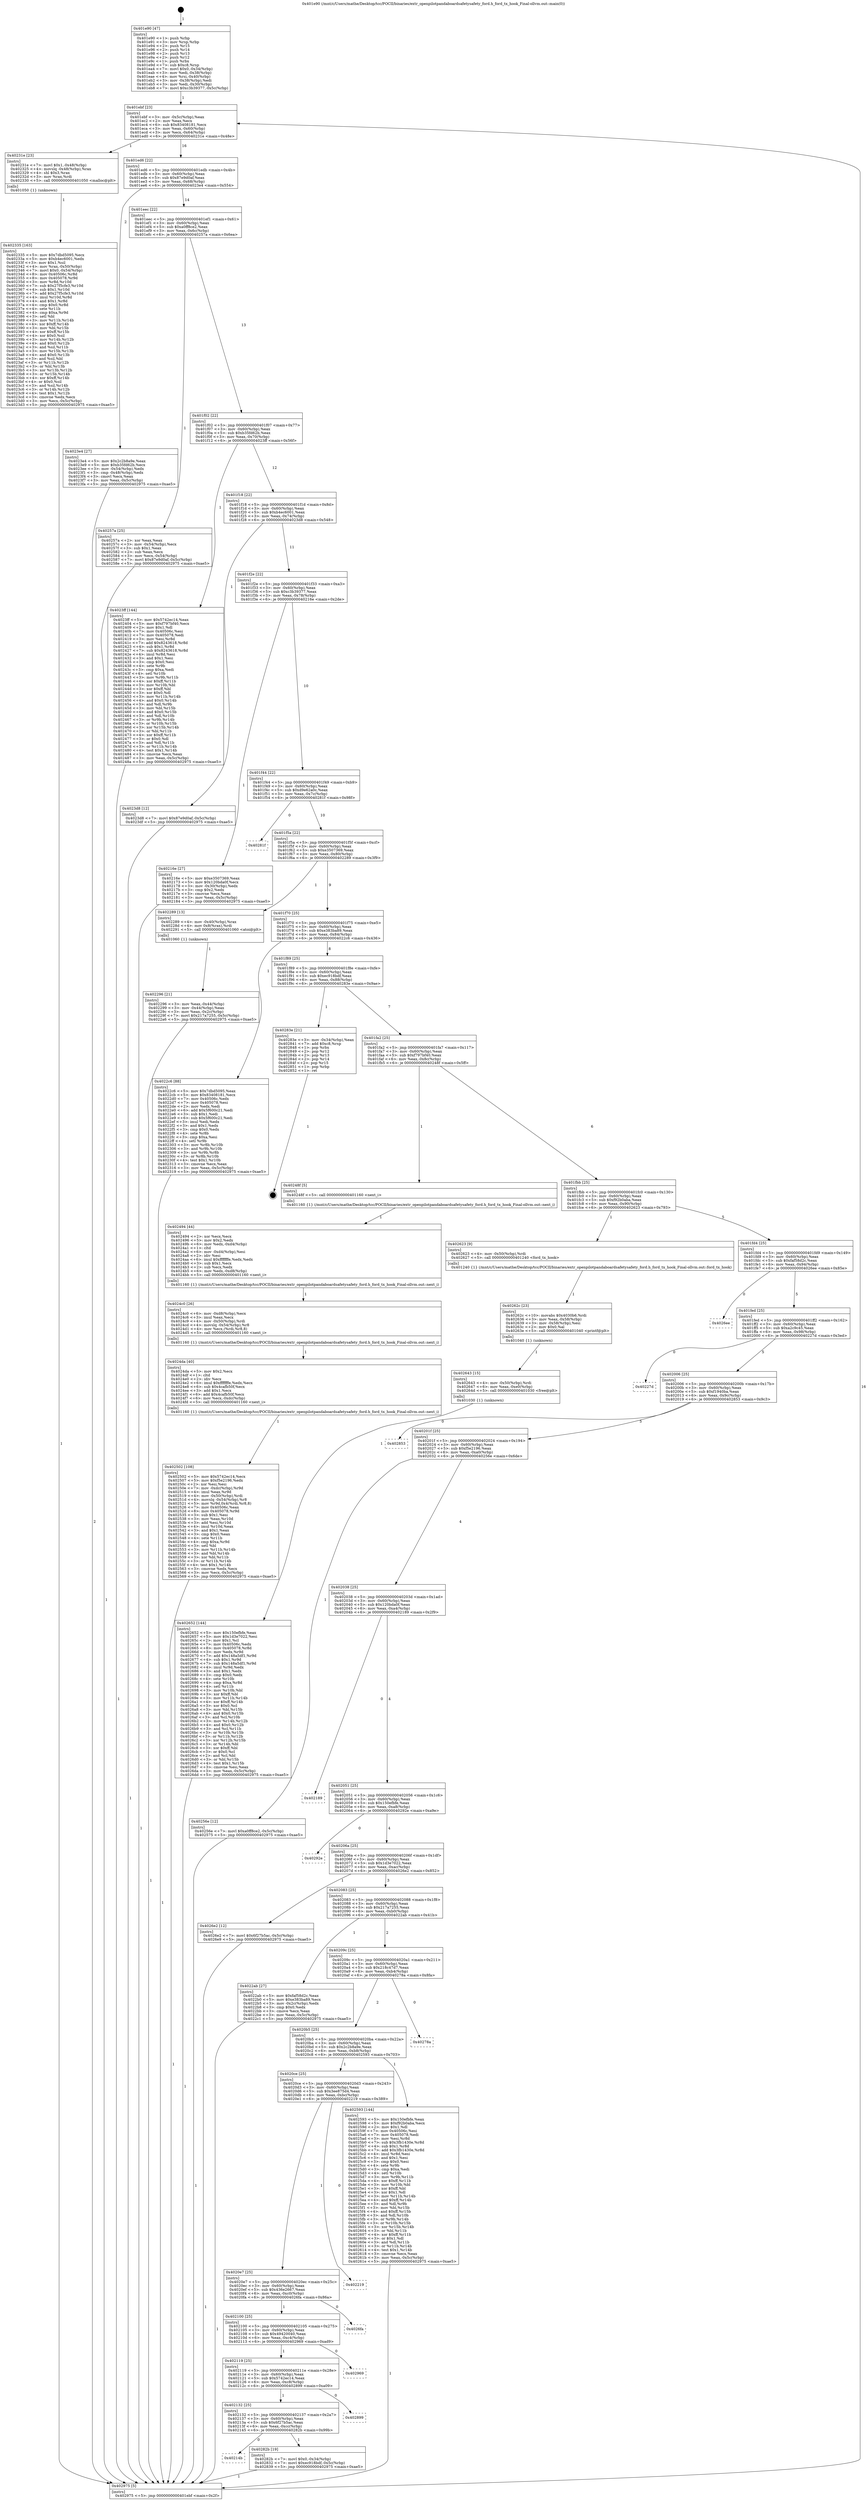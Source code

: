 digraph "0x401e90" {
  label = "0x401e90 (/mnt/c/Users/mathe/Desktop/tcc/POCII/binaries/extr_openpilotpandaboardsafetysafety_ford.h_ford_tx_hook_Final-ollvm.out::main(0))"
  labelloc = "t"
  node[shape=record]

  Entry [label="",width=0.3,height=0.3,shape=circle,fillcolor=black,style=filled]
  "0x401ebf" [label="{
     0x401ebf [23]\l
     | [instrs]\l
     &nbsp;&nbsp;0x401ebf \<+3\>: mov -0x5c(%rbp),%eax\l
     &nbsp;&nbsp;0x401ec2 \<+2\>: mov %eax,%ecx\l
     &nbsp;&nbsp;0x401ec4 \<+6\>: sub $0x83408181,%ecx\l
     &nbsp;&nbsp;0x401eca \<+3\>: mov %eax,-0x60(%rbp)\l
     &nbsp;&nbsp;0x401ecd \<+3\>: mov %ecx,-0x64(%rbp)\l
     &nbsp;&nbsp;0x401ed0 \<+6\>: je 000000000040231e \<main+0x48e\>\l
  }"]
  "0x40231e" [label="{
     0x40231e [23]\l
     | [instrs]\l
     &nbsp;&nbsp;0x40231e \<+7\>: movl $0x1,-0x48(%rbp)\l
     &nbsp;&nbsp;0x402325 \<+4\>: movslq -0x48(%rbp),%rax\l
     &nbsp;&nbsp;0x402329 \<+4\>: shl $0x3,%rax\l
     &nbsp;&nbsp;0x40232d \<+3\>: mov %rax,%rdi\l
     &nbsp;&nbsp;0x402330 \<+5\>: call 0000000000401050 \<malloc@plt\>\l
     | [calls]\l
     &nbsp;&nbsp;0x401050 \{1\} (unknown)\l
  }"]
  "0x401ed6" [label="{
     0x401ed6 [22]\l
     | [instrs]\l
     &nbsp;&nbsp;0x401ed6 \<+5\>: jmp 0000000000401edb \<main+0x4b\>\l
     &nbsp;&nbsp;0x401edb \<+3\>: mov -0x60(%rbp),%eax\l
     &nbsp;&nbsp;0x401ede \<+5\>: sub $0x87e9d0af,%eax\l
     &nbsp;&nbsp;0x401ee3 \<+3\>: mov %eax,-0x68(%rbp)\l
     &nbsp;&nbsp;0x401ee6 \<+6\>: je 00000000004023e4 \<main+0x554\>\l
  }"]
  Exit [label="",width=0.3,height=0.3,shape=circle,fillcolor=black,style=filled,peripheries=2]
  "0x4023e4" [label="{
     0x4023e4 [27]\l
     | [instrs]\l
     &nbsp;&nbsp;0x4023e4 \<+5\>: mov $0x2c2b8a9e,%eax\l
     &nbsp;&nbsp;0x4023e9 \<+5\>: mov $0xb35fd62b,%ecx\l
     &nbsp;&nbsp;0x4023ee \<+3\>: mov -0x54(%rbp),%edx\l
     &nbsp;&nbsp;0x4023f1 \<+3\>: cmp -0x48(%rbp),%edx\l
     &nbsp;&nbsp;0x4023f4 \<+3\>: cmovl %ecx,%eax\l
     &nbsp;&nbsp;0x4023f7 \<+3\>: mov %eax,-0x5c(%rbp)\l
     &nbsp;&nbsp;0x4023fa \<+5\>: jmp 0000000000402975 \<main+0xae5\>\l
  }"]
  "0x401eec" [label="{
     0x401eec [22]\l
     | [instrs]\l
     &nbsp;&nbsp;0x401eec \<+5\>: jmp 0000000000401ef1 \<main+0x61\>\l
     &nbsp;&nbsp;0x401ef1 \<+3\>: mov -0x60(%rbp),%eax\l
     &nbsp;&nbsp;0x401ef4 \<+5\>: sub $0xa0ff8ce2,%eax\l
     &nbsp;&nbsp;0x401ef9 \<+3\>: mov %eax,-0x6c(%rbp)\l
     &nbsp;&nbsp;0x401efc \<+6\>: je 000000000040257a \<main+0x6ea\>\l
  }"]
  "0x40214b" [label="{
     0x40214b\l
  }", style=dashed]
  "0x40257a" [label="{
     0x40257a [25]\l
     | [instrs]\l
     &nbsp;&nbsp;0x40257a \<+2\>: xor %eax,%eax\l
     &nbsp;&nbsp;0x40257c \<+3\>: mov -0x54(%rbp),%ecx\l
     &nbsp;&nbsp;0x40257f \<+3\>: sub $0x1,%eax\l
     &nbsp;&nbsp;0x402582 \<+2\>: sub %eax,%ecx\l
     &nbsp;&nbsp;0x402584 \<+3\>: mov %ecx,-0x54(%rbp)\l
     &nbsp;&nbsp;0x402587 \<+7\>: movl $0x87e9d0af,-0x5c(%rbp)\l
     &nbsp;&nbsp;0x40258e \<+5\>: jmp 0000000000402975 \<main+0xae5\>\l
  }"]
  "0x401f02" [label="{
     0x401f02 [22]\l
     | [instrs]\l
     &nbsp;&nbsp;0x401f02 \<+5\>: jmp 0000000000401f07 \<main+0x77\>\l
     &nbsp;&nbsp;0x401f07 \<+3\>: mov -0x60(%rbp),%eax\l
     &nbsp;&nbsp;0x401f0a \<+5\>: sub $0xb35fd62b,%eax\l
     &nbsp;&nbsp;0x401f0f \<+3\>: mov %eax,-0x70(%rbp)\l
     &nbsp;&nbsp;0x401f12 \<+6\>: je 00000000004023ff \<main+0x56f\>\l
  }"]
  "0x40282b" [label="{
     0x40282b [19]\l
     | [instrs]\l
     &nbsp;&nbsp;0x40282b \<+7\>: movl $0x0,-0x34(%rbp)\l
     &nbsp;&nbsp;0x402832 \<+7\>: movl $0xec918bdf,-0x5c(%rbp)\l
     &nbsp;&nbsp;0x402839 \<+5\>: jmp 0000000000402975 \<main+0xae5\>\l
  }"]
  "0x4023ff" [label="{
     0x4023ff [144]\l
     | [instrs]\l
     &nbsp;&nbsp;0x4023ff \<+5\>: mov $0x5742ec14,%eax\l
     &nbsp;&nbsp;0x402404 \<+5\>: mov $0xf797bf40,%ecx\l
     &nbsp;&nbsp;0x402409 \<+2\>: mov $0x1,%dl\l
     &nbsp;&nbsp;0x40240b \<+7\>: mov 0x40506c,%esi\l
     &nbsp;&nbsp;0x402412 \<+7\>: mov 0x405078,%edi\l
     &nbsp;&nbsp;0x402419 \<+3\>: mov %esi,%r8d\l
     &nbsp;&nbsp;0x40241c \<+7\>: add $0x8243618,%r8d\l
     &nbsp;&nbsp;0x402423 \<+4\>: sub $0x1,%r8d\l
     &nbsp;&nbsp;0x402427 \<+7\>: sub $0x8243618,%r8d\l
     &nbsp;&nbsp;0x40242e \<+4\>: imul %r8d,%esi\l
     &nbsp;&nbsp;0x402432 \<+3\>: and $0x1,%esi\l
     &nbsp;&nbsp;0x402435 \<+3\>: cmp $0x0,%esi\l
     &nbsp;&nbsp;0x402438 \<+4\>: sete %r9b\l
     &nbsp;&nbsp;0x40243c \<+3\>: cmp $0xa,%edi\l
     &nbsp;&nbsp;0x40243f \<+4\>: setl %r10b\l
     &nbsp;&nbsp;0x402443 \<+3\>: mov %r9b,%r11b\l
     &nbsp;&nbsp;0x402446 \<+4\>: xor $0xff,%r11b\l
     &nbsp;&nbsp;0x40244a \<+3\>: mov %r10b,%bl\l
     &nbsp;&nbsp;0x40244d \<+3\>: xor $0xff,%bl\l
     &nbsp;&nbsp;0x402450 \<+3\>: xor $0x0,%dl\l
     &nbsp;&nbsp;0x402453 \<+3\>: mov %r11b,%r14b\l
     &nbsp;&nbsp;0x402456 \<+4\>: and $0x0,%r14b\l
     &nbsp;&nbsp;0x40245a \<+3\>: and %dl,%r9b\l
     &nbsp;&nbsp;0x40245d \<+3\>: mov %bl,%r15b\l
     &nbsp;&nbsp;0x402460 \<+4\>: and $0x0,%r15b\l
     &nbsp;&nbsp;0x402464 \<+3\>: and %dl,%r10b\l
     &nbsp;&nbsp;0x402467 \<+3\>: or %r9b,%r14b\l
     &nbsp;&nbsp;0x40246a \<+3\>: or %r10b,%r15b\l
     &nbsp;&nbsp;0x40246d \<+3\>: xor %r15b,%r14b\l
     &nbsp;&nbsp;0x402470 \<+3\>: or %bl,%r11b\l
     &nbsp;&nbsp;0x402473 \<+4\>: xor $0xff,%r11b\l
     &nbsp;&nbsp;0x402477 \<+3\>: or $0x0,%dl\l
     &nbsp;&nbsp;0x40247a \<+3\>: and %dl,%r11b\l
     &nbsp;&nbsp;0x40247d \<+3\>: or %r11b,%r14b\l
     &nbsp;&nbsp;0x402480 \<+4\>: test $0x1,%r14b\l
     &nbsp;&nbsp;0x402484 \<+3\>: cmovne %ecx,%eax\l
     &nbsp;&nbsp;0x402487 \<+3\>: mov %eax,-0x5c(%rbp)\l
     &nbsp;&nbsp;0x40248a \<+5\>: jmp 0000000000402975 \<main+0xae5\>\l
  }"]
  "0x401f18" [label="{
     0x401f18 [22]\l
     | [instrs]\l
     &nbsp;&nbsp;0x401f18 \<+5\>: jmp 0000000000401f1d \<main+0x8d\>\l
     &nbsp;&nbsp;0x401f1d \<+3\>: mov -0x60(%rbp),%eax\l
     &nbsp;&nbsp;0x401f20 \<+5\>: sub $0xb4ec6001,%eax\l
     &nbsp;&nbsp;0x401f25 \<+3\>: mov %eax,-0x74(%rbp)\l
     &nbsp;&nbsp;0x401f28 \<+6\>: je 00000000004023d8 \<main+0x548\>\l
  }"]
  "0x402132" [label="{
     0x402132 [25]\l
     | [instrs]\l
     &nbsp;&nbsp;0x402132 \<+5\>: jmp 0000000000402137 \<main+0x2a7\>\l
     &nbsp;&nbsp;0x402137 \<+3\>: mov -0x60(%rbp),%eax\l
     &nbsp;&nbsp;0x40213a \<+5\>: sub $0x6f27b5ac,%eax\l
     &nbsp;&nbsp;0x40213f \<+6\>: mov %eax,-0xcc(%rbp)\l
     &nbsp;&nbsp;0x402145 \<+6\>: je 000000000040282b \<main+0x99b\>\l
  }"]
  "0x4023d8" [label="{
     0x4023d8 [12]\l
     | [instrs]\l
     &nbsp;&nbsp;0x4023d8 \<+7\>: movl $0x87e9d0af,-0x5c(%rbp)\l
     &nbsp;&nbsp;0x4023df \<+5\>: jmp 0000000000402975 \<main+0xae5\>\l
  }"]
  "0x401f2e" [label="{
     0x401f2e [22]\l
     | [instrs]\l
     &nbsp;&nbsp;0x401f2e \<+5\>: jmp 0000000000401f33 \<main+0xa3\>\l
     &nbsp;&nbsp;0x401f33 \<+3\>: mov -0x60(%rbp),%eax\l
     &nbsp;&nbsp;0x401f36 \<+5\>: sub $0xc3b39377,%eax\l
     &nbsp;&nbsp;0x401f3b \<+3\>: mov %eax,-0x78(%rbp)\l
     &nbsp;&nbsp;0x401f3e \<+6\>: je 000000000040216e \<main+0x2de\>\l
  }"]
  "0x402899" [label="{
     0x402899\l
  }", style=dashed]
  "0x40216e" [label="{
     0x40216e [27]\l
     | [instrs]\l
     &nbsp;&nbsp;0x40216e \<+5\>: mov $0xe3507369,%eax\l
     &nbsp;&nbsp;0x402173 \<+5\>: mov $0x120bda0f,%ecx\l
     &nbsp;&nbsp;0x402178 \<+3\>: mov -0x30(%rbp),%edx\l
     &nbsp;&nbsp;0x40217b \<+3\>: cmp $0x2,%edx\l
     &nbsp;&nbsp;0x40217e \<+3\>: cmovne %ecx,%eax\l
     &nbsp;&nbsp;0x402181 \<+3\>: mov %eax,-0x5c(%rbp)\l
     &nbsp;&nbsp;0x402184 \<+5\>: jmp 0000000000402975 \<main+0xae5\>\l
  }"]
  "0x401f44" [label="{
     0x401f44 [22]\l
     | [instrs]\l
     &nbsp;&nbsp;0x401f44 \<+5\>: jmp 0000000000401f49 \<main+0xb9\>\l
     &nbsp;&nbsp;0x401f49 \<+3\>: mov -0x60(%rbp),%eax\l
     &nbsp;&nbsp;0x401f4c \<+5\>: sub $0xd9e62a0c,%eax\l
     &nbsp;&nbsp;0x401f51 \<+3\>: mov %eax,-0x7c(%rbp)\l
     &nbsp;&nbsp;0x401f54 \<+6\>: je 000000000040281f \<main+0x98f\>\l
  }"]
  "0x402975" [label="{
     0x402975 [5]\l
     | [instrs]\l
     &nbsp;&nbsp;0x402975 \<+5\>: jmp 0000000000401ebf \<main+0x2f\>\l
  }"]
  "0x401e90" [label="{
     0x401e90 [47]\l
     | [instrs]\l
     &nbsp;&nbsp;0x401e90 \<+1\>: push %rbp\l
     &nbsp;&nbsp;0x401e91 \<+3\>: mov %rsp,%rbp\l
     &nbsp;&nbsp;0x401e94 \<+2\>: push %r15\l
     &nbsp;&nbsp;0x401e96 \<+2\>: push %r14\l
     &nbsp;&nbsp;0x401e98 \<+2\>: push %r13\l
     &nbsp;&nbsp;0x401e9a \<+2\>: push %r12\l
     &nbsp;&nbsp;0x401e9c \<+1\>: push %rbx\l
     &nbsp;&nbsp;0x401e9d \<+7\>: sub $0xc8,%rsp\l
     &nbsp;&nbsp;0x401ea4 \<+7\>: movl $0x0,-0x34(%rbp)\l
     &nbsp;&nbsp;0x401eab \<+3\>: mov %edi,-0x38(%rbp)\l
     &nbsp;&nbsp;0x401eae \<+4\>: mov %rsi,-0x40(%rbp)\l
     &nbsp;&nbsp;0x401eb2 \<+3\>: mov -0x38(%rbp),%edi\l
     &nbsp;&nbsp;0x401eb5 \<+3\>: mov %edi,-0x30(%rbp)\l
     &nbsp;&nbsp;0x401eb8 \<+7\>: movl $0xc3b39377,-0x5c(%rbp)\l
  }"]
  "0x402119" [label="{
     0x402119 [25]\l
     | [instrs]\l
     &nbsp;&nbsp;0x402119 \<+5\>: jmp 000000000040211e \<main+0x28e\>\l
     &nbsp;&nbsp;0x40211e \<+3\>: mov -0x60(%rbp),%eax\l
     &nbsp;&nbsp;0x402121 \<+5\>: sub $0x5742ec14,%eax\l
     &nbsp;&nbsp;0x402126 \<+6\>: mov %eax,-0xc8(%rbp)\l
     &nbsp;&nbsp;0x40212c \<+6\>: je 0000000000402899 \<main+0xa09\>\l
  }"]
  "0x40281f" [label="{
     0x40281f\l
  }", style=dashed]
  "0x401f5a" [label="{
     0x401f5a [22]\l
     | [instrs]\l
     &nbsp;&nbsp;0x401f5a \<+5\>: jmp 0000000000401f5f \<main+0xcf\>\l
     &nbsp;&nbsp;0x401f5f \<+3\>: mov -0x60(%rbp),%eax\l
     &nbsp;&nbsp;0x401f62 \<+5\>: sub $0xe3507369,%eax\l
     &nbsp;&nbsp;0x401f67 \<+3\>: mov %eax,-0x80(%rbp)\l
     &nbsp;&nbsp;0x401f6a \<+6\>: je 0000000000402289 \<main+0x3f9\>\l
  }"]
  "0x402969" [label="{
     0x402969\l
  }", style=dashed]
  "0x402289" [label="{
     0x402289 [13]\l
     | [instrs]\l
     &nbsp;&nbsp;0x402289 \<+4\>: mov -0x40(%rbp),%rax\l
     &nbsp;&nbsp;0x40228d \<+4\>: mov 0x8(%rax),%rdi\l
     &nbsp;&nbsp;0x402291 \<+5\>: call 0000000000401060 \<atoi@plt\>\l
     | [calls]\l
     &nbsp;&nbsp;0x401060 \{1\} (unknown)\l
  }"]
  "0x401f70" [label="{
     0x401f70 [25]\l
     | [instrs]\l
     &nbsp;&nbsp;0x401f70 \<+5\>: jmp 0000000000401f75 \<main+0xe5\>\l
     &nbsp;&nbsp;0x401f75 \<+3\>: mov -0x60(%rbp),%eax\l
     &nbsp;&nbsp;0x401f78 \<+5\>: sub $0xe383ba89,%eax\l
     &nbsp;&nbsp;0x401f7d \<+6\>: mov %eax,-0x84(%rbp)\l
     &nbsp;&nbsp;0x401f83 \<+6\>: je 00000000004022c6 \<main+0x436\>\l
  }"]
  "0x402296" [label="{
     0x402296 [21]\l
     | [instrs]\l
     &nbsp;&nbsp;0x402296 \<+3\>: mov %eax,-0x44(%rbp)\l
     &nbsp;&nbsp;0x402299 \<+3\>: mov -0x44(%rbp),%eax\l
     &nbsp;&nbsp;0x40229c \<+3\>: mov %eax,-0x2c(%rbp)\l
     &nbsp;&nbsp;0x40229f \<+7\>: movl $0x217a7255,-0x5c(%rbp)\l
     &nbsp;&nbsp;0x4022a6 \<+5\>: jmp 0000000000402975 \<main+0xae5\>\l
  }"]
  "0x402100" [label="{
     0x402100 [25]\l
     | [instrs]\l
     &nbsp;&nbsp;0x402100 \<+5\>: jmp 0000000000402105 \<main+0x275\>\l
     &nbsp;&nbsp;0x402105 \<+3\>: mov -0x60(%rbp),%eax\l
     &nbsp;&nbsp;0x402108 \<+5\>: sub $0x49420040,%eax\l
     &nbsp;&nbsp;0x40210d \<+6\>: mov %eax,-0xc4(%rbp)\l
     &nbsp;&nbsp;0x402113 \<+6\>: je 0000000000402969 \<main+0xad9\>\l
  }"]
  "0x4022c6" [label="{
     0x4022c6 [88]\l
     | [instrs]\l
     &nbsp;&nbsp;0x4022c6 \<+5\>: mov $0x7dbd5095,%eax\l
     &nbsp;&nbsp;0x4022cb \<+5\>: mov $0x83408181,%ecx\l
     &nbsp;&nbsp;0x4022d0 \<+7\>: mov 0x40506c,%edx\l
     &nbsp;&nbsp;0x4022d7 \<+7\>: mov 0x405078,%esi\l
     &nbsp;&nbsp;0x4022de \<+2\>: mov %edx,%edi\l
     &nbsp;&nbsp;0x4022e0 \<+6\>: add $0x5f600c21,%edi\l
     &nbsp;&nbsp;0x4022e6 \<+3\>: sub $0x1,%edi\l
     &nbsp;&nbsp;0x4022e9 \<+6\>: sub $0x5f600c21,%edi\l
     &nbsp;&nbsp;0x4022ef \<+3\>: imul %edi,%edx\l
     &nbsp;&nbsp;0x4022f2 \<+3\>: and $0x1,%edx\l
     &nbsp;&nbsp;0x4022f5 \<+3\>: cmp $0x0,%edx\l
     &nbsp;&nbsp;0x4022f8 \<+4\>: sete %r8b\l
     &nbsp;&nbsp;0x4022fc \<+3\>: cmp $0xa,%esi\l
     &nbsp;&nbsp;0x4022ff \<+4\>: setl %r9b\l
     &nbsp;&nbsp;0x402303 \<+3\>: mov %r8b,%r10b\l
     &nbsp;&nbsp;0x402306 \<+3\>: and %r9b,%r10b\l
     &nbsp;&nbsp;0x402309 \<+3\>: xor %r9b,%r8b\l
     &nbsp;&nbsp;0x40230c \<+3\>: or %r8b,%r10b\l
     &nbsp;&nbsp;0x40230f \<+4\>: test $0x1,%r10b\l
     &nbsp;&nbsp;0x402313 \<+3\>: cmovne %ecx,%eax\l
     &nbsp;&nbsp;0x402316 \<+3\>: mov %eax,-0x5c(%rbp)\l
     &nbsp;&nbsp;0x402319 \<+5\>: jmp 0000000000402975 \<main+0xae5\>\l
  }"]
  "0x401f89" [label="{
     0x401f89 [25]\l
     | [instrs]\l
     &nbsp;&nbsp;0x401f89 \<+5\>: jmp 0000000000401f8e \<main+0xfe\>\l
     &nbsp;&nbsp;0x401f8e \<+3\>: mov -0x60(%rbp),%eax\l
     &nbsp;&nbsp;0x401f91 \<+5\>: sub $0xec918bdf,%eax\l
     &nbsp;&nbsp;0x401f96 \<+6\>: mov %eax,-0x88(%rbp)\l
     &nbsp;&nbsp;0x401f9c \<+6\>: je 000000000040283e \<main+0x9ae\>\l
  }"]
  "0x4026fa" [label="{
     0x4026fa\l
  }", style=dashed]
  "0x40283e" [label="{
     0x40283e [21]\l
     | [instrs]\l
     &nbsp;&nbsp;0x40283e \<+3\>: mov -0x34(%rbp),%eax\l
     &nbsp;&nbsp;0x402841 \<+7\>: add $0xc8,%rsp\l
     &nbsp;&nbsp;0x402848 \<+1\>: pop %rbx\l
     &nbsp;&nbsp;0x402849 \<+2\>: pop %r12\l
     &nbsp;&nbsp;0x40284b \<+2\>: pop %r13\l
     &nbsp;&nbsp;0x40284d \<+2\>: pop %r14\l
     &nbsp;&nbsp;0x40284f \<+2\>: pop %r15\l
     &nbsp;&nbsp;0x402851 \<+1\>: pop %rbp\l
     &nbsp;&nbsp;0x402852 \<+1\>: ret\l
  }"]
  "0x401fa2" [label="{
     0x401fa2 [25]\l
     | [instrs]\l
     &nbsp;&nbsp;0x401fa2 \<+5\>: jmp 0000000000401fa7 \<main+0x117\>\l
     &nbsp;&nbsp;0x401fa7 \<+3\>: mov -0x60(%rbp),%eax\l
     &nbsp;&nbsp;0x401faa \<+5\>: sub $0xf797bf40,%eax\l
     &nbsp;&nbsp;0x401faf \<+6\>: mov %eax,-0x8c(%rbp)\l
     &nbsp;&nbsp;0x401fb5 \<+6\>: je 000000000040248f \<main+0x5ff\>\l
  }"]
  "0x4020e7" [label="{
     0x4020e7 [25]\l
     | [instrs]\l
     &nbsp;&nbsp;0x4020e7 \<+5\>: jmp 00000000004020ec \<main+0x25c\>\l
     &nbsp;&nbsp;0x4020ec \<+3\>: mov -0x60(%rbp),%eax\l
     &nbsp;&nbsp;0x4020ef \<+5\>: sub $0x436e2667,%eax\l
     &nbsp;&nbsp;0x4020f4 \<+6\>: mov %eax,-0xc0(%rbp)\l
     &nbsp;&nbsp;0x4020fa \<+6\>: je 00000000004026fa \<main+0x86a\>\l
  }"]
  "0x40248f" [label="{
     0x40248f [5]\l
     | [instrs]\l
     &nbsp;&nbsp;0x40248f \<+5\>: call 0000000000401160 \<next_i\>\l
     | [calls]\l
     &nbsp;&nbsp;0x401160 \{1\} (/mnt/c/Users/mathe/Desktop/tcc/POCII/binaries/extr_openpilotpandaboardsafetysafety_ford.h_ford_tx_hook_Final-ollvm.out::next_i)\l
  }"]
  "0x401fbb" [label="{
     0x401fbb [25]\l
     | [instrs]\l
     &nbsp;&nbsp;0x401fbb \<+5\>: jmp 0000000000401fc0 \<main+0x130\>\l
     &nbsp;&nbsp;0x401fc0 \<+3\>: mov -0x60(%rbp),%eax\l
     &nbsp;&nbsp;0x401fc3 \<+5\>: sub $0xf92b0aba,%eax\l
     &nbsp;&nbsp;0x401fc8 \<+6\>: mov %eax,-0x90(%rbp)\l
     &nbsp;&nbsp;0x401fce \<+6\>: je 0000000000402623 \<main+0x793\>\l
  }"]
  "0x402219" [label="{
     0x402219\l
  }", style=dashed]
  "0x402623" [label="{
     0x402623 [9]\l
     | [instrs]\l
     &nbsp;&nbsp;0x402623 \<+4\>: mov -0x50(%rbp),%rdi\l
     &nbsp;&nbsp;0x402627 \<+5\>: call 0000000000401240 \<ford_tx_hook\>\l
     | [calls]\l
     &nbsp;&nbsp;0x401240 \{1\} (/mnt/c/Users/mathe/Desktop/tcc/POCII/binaries/extr_openpilotpandaboardsafetysafety_ford.h_ford_tx_hook_Final-ollvm.out::ford_tx_hook)\l
  }"]
  "0x401fd4" [label="{
     0x401fd4 [25]\l
     | [instrs]\l
     &nbsp;&nbsp;0x401fd4 \<+5\>: jmp 0000000000401fd9 \<main+0x149\>\l
     &nbsp;&nbsp;0x401fd9 \<+3\>: mov -0x60(%rbp),%eax\l
     &nbsp;&nbsp;0x401fdc \<+5\>: sub $0xfaf58d2c,%eax\l
     &nbsp;&nbsp;0x401fe1 \<+6\>: mov %eax,-0x94(%rbp)\l
     &nbsp;&nbsp;0x401fe7 \<+6\>: je 00000000004026ee \<main+0x85e\>\l
  }"]
  "0x402652" [label="{
     0x402652 [144]\l
     | [instrs]\l
     &nbsp;&nbsp;0x402652 \<+5\>: mov $0x150efbfe,%eax\l
     &nbsp;&nbsp;0x402657 \<+5\>: mov $0x1d3e7022,%esi\l
     &nbsp;&nbsp;0x40265c \<+2\>: mov $0x1,%cl\l
     &nbsp;&nbsp;0x40265e \<+7\>: mov 0x40506c,%edx\l
     &nbsp;&nbsp;0x402665 \<+8\>: mov 0x405078,%r8d\l
     &nbsp;&nbsp;0x40266d \<+3\>: mov %edx,%r9d\l
     &nbsp;&nbsp;0x402670 \<+7\>: add $0x148a5df1,%r9d\l
     &nbsp;&nbsp;0x402677 \<+4\>: sub $0x1,%r9d\l
     &nbsp;&nbsp;0x40267b \<+7\>: sub $0x148a5df1,%r9d\l
     &nbsp;&nbsp;0x402682 \<+4\>: imul %r9d,%edx\l
     &nbsp;&nbsp;0x402686 \<+3\>: and $0x1,%edx\l
     &nbsp;&nbsp;0x402689 \<+3\>: cmp $0x0,%edx\l
     &nbsp;&nbsp;0x40268c \<+4\>: sete %r10b\l
     &nbsp;&nbsp;0x402690 \<+4\>: cmp $0xa,%r8d\l
     &nbsp;&nbsp;0x402694 \<+4\>: setl %r11b\l
     &nbsp;&nbsp;0x402698 \<+3\>: mov %r10b,%bl\l
     &nbsp;&nbsp;0x40269b \<+3\>: xor $0xff,%bl\l
     &nbsp;&nbsp;0x40269e \<+3\>: mov %r11b,%r14b\l
     &nbsp;&nbsp;0x4026a1 \<+4\>: xor $0xff,%r14b\l
     &nbsp;&nbsp;0x4026a5 \<+3\>: xor $0x0,%cl\l
     &nbsp;&nbsp;0x4026a8 \<+3\>: mov %bl,%r15b\l
     &nbsp;&nbsp;0x4026ab \<+4\>: and $0x0,%r15b\l
     &nbsp;&nbsp;0x4026af \<+3\>: and %cl,%r10b\l
     &nbsp;&nbsp;0x4026b2 \<+3\>: mov %r14b,%r12b\l
     &nbsp;&nbsp;0x4026b5 \<+4\>: and $0x0,%r12b\l
     &nbsp;&nbsp;0x4026b9 \<+3\>: and %cl,%r11b\l
     &nbsp;&nbsp;0x4026bc \<+3\>: or %r10b,%r15b\l
     &nbsp;&nbsp;0x4026bf \<+3\>: or %r11b,%r12b\l
     &nbsp;&nbsp;0x4026c2 \<+3\>: xor %r12b,%r15b\l
     &nbsp;&nbsp;0x4026c5 \<+3\>: or %r14b,%bl\l
     &nbsp;&nbsp;0x4026c8 \<+3\>: xor $0xff,%bl\l
     &nbsp;&nbsp;0x4026cb \<+3\>: or $0x0,%cl\l
     &nbsp;&nbsp;0x4026ce \<+2\>: and %cl,%bl\l
     &nbsp;&nbsp;0x4026d0 \<+3\>: or %bl,%r15b\l
     &nbsp;&nbsp;0x4026d3 \<+4\>: test $0x1,%r15b\l
     &nbsp;&nbsp;0x4026d7 \<+3\>: cmovne %esi,%eax\l
     &nbsp;&nbsp;0x4026da \<+3\>: mov %eax,-0x5c(%rbp)\l
     &nbsp;&nbsp;0x4026dd \<+5\>: jmp 0000000000402975 \<main+0xae5\>\l
  }"]
  "0x4026ee" [label="{
     0x4026ee\l
  }", style=dashed]
  "0x401fed" [label="{
     0x401fed [25]\l
     | [instrs]\l
     &nbsp;&nbsp;0x401fed \<+5\>: jmp 0000000000401ff2 \<main+0x162\>\l
     &nbsp;&nbsp;0x401ff2 \<+3\>: mov -0x60(%rbp),%eax\l
     &nbsp;&nbsp;0x401ff5 \<+5\>: sub $0xa2c9c45,%eax\l
     &nbsp;&nbsp;0x401ffa \<+6\>: mov %eax,-0x98(%rbp)\l
     &nbsp;&nbsp;0x402000 \<+6\>: je 000000000040227d \<main+0x3ed\>\l
  }"]
  "0x402643" [label="{
     0x402643 [15]\l
     | [instrs]\l
     &nbsp;&nbsp;0x402643 \<+4\>: mov -0x50(%rbp),%rdi\l
     &nbsp;&nbsp;0x402647 \<+6\>: mov %eax,-0xe0(%rbp)\l
     &nbsp;&nbsp;0x40264d \<+5\>: call 0000000000401030 \<free@plt\>\l
     | [calls]\l
     &nbsp;&nbsp;0x401030 \{1\} (unknown)\l
  }"]
  "0x40227d" [label="{
     0x40227d\l
  }", style=dashed]
  "0x402006" [label="{
     0x402006 [25]\l
     | [instrs]\l
     &nbsp;&nbsp;0x402006 \<+5\>: jmp 000000000040200b \<main+0x17b\>\l
     &nbsp;&nbsp;0x40200b \<+3\>: mov -0x60(%rbp),%eax\l
     &nbsp;&nbsp;0x40200e \<+5\>: sub $0xf1940ba,%eax\l
     &nbsp;&nbsp;0x402013 \<+6\>: mov %eax,-0x9c(%rbp)\l
     &nbsp;&nbsp;0x402019 \<+6\>: je 0000000000402853 \<main+0x9c3\>\l
  }"]
  "0x40262c" [label="{
     0x40262c [23]\l
     | [instrs]\l
     &nbsp;&nbsp;0x40262c \<+10\>: movabs $0x4030b6,%rdi\l
     &nbsp;&nbsp;0x402636 \<+3\>: mov %eax,-0x58(%rbp)\l
     &nbsp;&nbsp;0x402639 \<+3\>: mov -0x58(%rbp),%esi\l
     &nbsp;&nbsp;0x40263c \<+2\>: mov $0x0,%al\l
     &nbsp;&nbsp;0x40263e \<+5\>: call 0000000000401040 \<printf@plt\>\l
     | [calls]\l
     &nbsp;&nbsp;0x401040 \{1\} (unknown)\l
  }"]
  "0x402853" [label="{
     0x402853\l
  }", style=dashed]
  "0x40201f" [label="{
     0x40201f [25]\l
     | [instrs]\l
     &nbsp;&nbsp;0x40201f \<+5\>: jmp 0000000000402024 \<main+0x194\>\l
     &nbsp;&nbsp;0x402024 \<+3\>: mov -0x60(%rbp),%eax\l
     &nbsp;&nbsp;0x402027 \<+5\>: sub $0xf5e2196,%eax\l
     &nbsp;&nbsp;0x40202c \<+6\>: mov %eax,-0xa0(%rbp)\l
     &nbsp;&nbsp;0x402032 \<+6\>: je 000000000040256e \<main+0x6de\>\l
  }"]
  "0x4020ce" [label="{
     0x4020ce [25]\l
     | [instrs]\l
     &nbsp;&nbsp;0x4020ce \<+5\>: jmp 00000000004020d3 \<main+0x243\>\l
     &nbsp;&nbsp;0x4020d3 \<+3\>: mov -0x60(%rbp),%eax\l
     &nbsp;&nbsp;0x4020d6 \<+5\>: sub $0x3ee875d4,%eax\l
     &nbsp;&nbsp;0x4020db \<+6\>: mov %eax,-0xbc(%rbp)\l
     &nbsp;&nbsp;0x4020e1 \<+6\>: je 0000000000402219 \<main+0x389\>\l
  }"]
  "0x40256e" [label="{
     0x40256e [12]\l
     | [instrs]\l
     &nbsp;&nbsp;0x40256e \<+7\>: movl $0xa0ff8ce2,-0x5c(%rbp)\l
     &nbsp;&nbsp;0x402575 \<+5\>: jmp 0000000000402975 \<main+0xae5\>\l
  }"]
  "0x402038" [label="{
     0x402038 [25]\l
     | [instrs]\l
     &nbsp;&nbsp;0x402038 \<+5\>: jmp 000000000040203d \<main+0x1ad\>\l
     &nbsp;&nbsp;0x40203d \<+3\>: mov -0x60(%rbp),%eax\l
     &nbsp;&nbsp;0x402040 \<+5\>: sub $0x120bda0f,%eax\l
     &nbsp;&nbsp;0x402045 \<+6\>: mov %eax,-0xa4(%rbp)\l
     &nbsp;&nbsp;0x40204b \<+6\>: je 0000000000402189 \<main+0x2f9\>\l
  }"]
  "0x402593" [label="{
     0x402593 [144]\l
     | [instrs]\l
     &nbsp;&nbsp;0x402593 \<+5\>: mov $0x150efbfe,%eax\l
     &nbsp;&nbsp;0x402598 \<+5\>: mov $0xf92b0aba,%ecx\l
     &nbsp;&nbsp;0x40259d \<+2\>: mov $0x1,%dl\l
     &nbsp;&nbsp;0x40259f \<+7\>: mov 0x40506c,%esi\l
     &nbsp;&nbsp;0x4025a6 \<+7\>: mov 0x405078,%edi\l
     &nbsp;&nbsp;0x4025ad \<+3\>: mov %esi,%r8d\l
     &nbsp;&nbsp;0x4025b0 \<+7\>: sub $0x3fb1430e,%r8d\l
     &nbsp;&nbsp;0x4025b7 \<+4\>: sub $0x1,%r8d\l
     &nbsp;&nbsp;0x4025bb \<+7\>: add $0x3fb1430e,%r8d\l
     &nbsp;&nbsp;0x4025c2 \<+4\>: imul %r8d,%esi\l
     &nbsp;&nbsp;0x4025c6 \<+3\>: and $0x1,%esi\l
     &nbsp;&nbsp;0x4025c9 \<+3\>: cmp $0x0,%esi\l
     &nbsp;&nbsp;0x4025cc \<+4\>: sete %r9b\l
     &nbsp;&nbsp;0x4025d0 \<+3\>: cmp $0xa,%edi\l
     &nbsp;&nbsp;0x4025d3 \<+4\>: setl %r10b\l
     &nbsp;&nbsp;0x4025d7 \<+3\>: mov %r9b,%r11b\l
     &nbsp;&nbsp;0x4025da \<+4\>: xor $0xff,%r11b\l
     &nbsp;&nbsp;0x4025de \<+3\>: mov %r10b,%bl\l
     &nbsp;&nbsp;0x4025e1 \<+3\>: xor $0xff,%bl\l
     &nbsp;&nbsp;0x4025e4 \<+3\>: xor $0x1,%dl\l
     &nbsp;&nbsp;0x4025e7 \<+3\>: mov %r11b,%r14b\l
     &nbsp;&nbsp;0x4025ea \<+4\>: and $0xff,%r14b\l
     &nbsp;&nbsp;0x4025ee \<+3\>: and %dl,%r9b\l
     &nbsp;&nbsp;0x4025f1 \<+3\>: mov %bl,%r15b\l
     &nbsp;&nbsp;0x4025f4 \<+4\>: and $0xff,%r15b\l
     &nbsp;&nbsp;0x4025f8 \<+3\>: and %dl,%r10b\l
     &nbsp;&nbsp;0x4025fb \<+3\>: or %r9b,%r14b\l
     &nbsp;&nbsp;0x4025fe \<+3\>: or %r10b,%r15b\l
     &nbsp;&nbsp;0x402601 \<+3\>: xor %r15b,%r14b\l
     &nbsp;&nbsp;0x402604 \<+3\>: or %bl,%r11b\l
     &nbsp;&nbsp;0x402607 \<+4\>: xor $0xff,%r11b\l
     &nbsp;&nbsp;0x40260b \<+3\>: or $0x1,%dl\l
     &nbsp;&nbsp;0x40260e \<+3\>: and %dl,%r11b\l
     &nbsp;&nbsp;0x402611 \<+3\>: or %r11b,%r14b\l
     &nbsp;&nbsp;0x402614 \<+4\>: test $0x1,%r14b\l
     &nbsp;&nbsp;0x402618 \<+3\>: cmovne %ecx,%eax\l
     &nbsp;&nbsp;0x40261b \<+3\>: mov %eax,-0x5c(%rbp)\l
     &nbsp;&nbsp;0x40261e \<+5\>: jmp 0000000000402975 \<main+0xae5\>\l
  }"]
  "0x402189" [label="{
     0x402189\l
  }", style=dashed]
  "0x402051" [label="{
     0x402051 [25]\l
     | [instrs]\l
     &nbsp;&nbsp;0x402051 \<+5\>: jmp 0000000000402056 \<main+0x1c6\>\l
     &nbsp;&nbsp;0x402056 \<+3\>: mov -0x60(%rbp),%eax\l
     &nbsp;&nbsp;0x402059 \<+5\>: sub $0x150efbfe,%eax\l
     &nbsp;&nbsp;0x40205e \<+6\>: mov %eax,-0xa8(%rbp)\l
     &nbsp;&nbsp;0x402064 \<+6\>: je 000000000040292e \<main+0xa9e\>\l
  }"]
  "0x4020b5" [label="{
     0x4020b5 [25]\l
     | [instrs]\l
     &nbsp;&nbsp;0x4020b5 \<+5\>: jmp 00000000004020ba \<main+0x22a\>\l
     &nbsp;&nbsp;0x4020ba \<+3\>: mov -0x60(%rbp),%eax\l
     &nbsp;&nbsp;0x4020bd \<+5\>: sub $0x2c2b8a9e,%eax\l
     &nbsp;&nbsp;0x4020c2 \<+6\>: mov %eax,-0xb8(%rbp)\l
     &nbsp;&nbsp;0x4020c8 \<+6\>: je 0000000000402593 \<main+0x703\>\l
  }"]
  "0x40292e" [label="{
     0x40292e\l
  }", style=dashed]
  "0x40206a" [label="{
     0x40206a [25]\l
     | [instrs]\l
     &nbsp;&nbsp;0x40206a \<+5\>: jmp 000000000040206f \<main+0x1df\>\l
     &nbsp;&nbsp;0x40206f \<+3\>: mov -0x60(%rbp),%eax\l
     &nbsp;&nbsp;0x402072 \<+5\>: sub $0x1d3e7022,%eax\l
     &nbsp;&nbsp;0x402077 \<+6\>: mov %eax,-0xac(%rbp)\l
     &nbsp;&nbsp;0x40207d \<+6\>: je 00000000004026e2 \<main+0x852\>\l
  }"]
  "0x40278a" [label="{
     0x40278a\l
  }", style=dashed]
  "0x4026e2" [label="{
     0x4026e2 [12]\l
     | [instrs]\l
     &nbsp;&nbsp;0x4026e2 \<+7\>: movl $0x6f27b5ac,-0x5c(%rbp)\l
     &nbsp;&nbsp;0x4026e9 \<+5\>: jmp 0000000000402975 \<main+0xae5\>\l
  }"]
  "0x402083" [label="{
     0x402083 [25]\l
     | [instrs]\l
     &nbsp;&nbsp;0x402083 \<+5\>: jmp 0000000000402088 \<main+0x1f8\>\l
     &nbsp;&nbsp;0x402088 \<+3\>: mov -0x60(%rbp),%eax\l
     &nbsp;&nbsp;0x40208b \<+5\>: sub $0x217a7255,%eax\l
     &nbsp;&nbsp;0x402090 \<+6\>: mov %eax,-0xb0(%rbp)\l
     &nbsp;&nbsp;0x402096 \<+6\>: je 00000000004022ab \<main+0x41b\>\l
  }"]
  "0x402502" [label="{
     0x402502 [108]\l
     | [instrs]\l
     &nbsp;&nbsp;0x402502 \<+5\>: mov $0x5742ec14,%ecx\l
     &nbsp;&nbsp;0x402507 \<+5\>: mov $0xf5e2196,%edx\l
     &nbsp;&nbsp;0x40250c \<+2\>: xor %esi,%esi\l
     &nbsp;&nbsp;0x40250e \<+7\>: mov -0xdc(%rbp),%r9d\l
     &nbsp;&nbsp;0x402515 \<+4\>: imul %eax,%r9d\l
     &nbsp;&nbsp;0x402519 \<+4\>: mov -0x50(%rbp),%rdi\l
     &nbsp;&nbsp;0x40251d \<+4\>: movslq -0x54(%rbp),%r8\l
     &nbsp;&nbsp;0x402521 \<+5\>: mov %r9d,0x4(%rdi,%r8,8)\l
     &nbsp;&nbsp;0x402526 \<+7\>: mov 0x40506c,%eax\l
     &nbsp;&nbsp;0x40252d \<+8\>: mov 0x405078,%r9d\l
     &nbsp;&nbsp;0x402535 \<+3\>: sub $0x1,%esi\l
     &nbsp;&nbsp;0x402538 \<+3\>: mov %eax,%r10d\l
     &nbsp;&nbsp;0x40253b \<+3\>: add %esi,%r10d\l
     &nbsp;&nbsp;0x40253e \<+4\>: imul %r10d,%eax\l
     &nbsp;&nbsp;0x402542 \<+3\>: and $0x1,%eax\l
     &nbsp;&nbsp;0x402545 \<+3\>: cmp $0x0,%eax\l
     &nbsp;&nbsp;0x402548 \<+4\>: sete %r11b\l
     &nbsp;&nbsp;0x40254c \<+4\>: cmp $0xa,%r9d\l
     &nbsp;&nbsp;0x402550 \<+3\>: setl %bl\l
     &nbsp;&nbsp;0x402553 \<+3\>: mov %r11b,%r14b\l
     &nbsp;&nbsp;0x402556 \<+3\>: and %bl,%r14b\l
     &nbsp;&nbsp;0x402559 \<+3\>: xor %bl,%r11b\l
     &nbsp;&nbsp;0x40255c \<+3\>: or %r11b,%r14b\l
     &nbsp;&nbsp;0x40255f \<+4\>: test $0x1,%r14b\l
     &nbsp;&nbsp;0x402563 \<+3\>: cmovne %edx,%ecx\l
     &nbsp;&nbsp;0x402566 \<+3\>: mov %ecx,-0x5c(%rbp)\l
     &nbsp;&nbsp;0x402569 \<+5\>: jmp 0000000000402975 \<main+0xae5\>\l
  }"]
  "0x4022ab" [label="{
     0x4022ab [27]\l
     | [instrs]\l
     &nbsp;&nbsp;0x4022ab \<+5\>: mov $0xfaf58d2c,%eax\l
     &nbsp;&nbsp;0x4022b0 \<+5\>: mov $0xe383ba89,%ecx\l
     &nbsp;&nbsp;0x4022b5 \<+3\>: mov -0x2c(%rbp),%edx\l
     &nbsp;&nbsp;0x4022b8 \<+3\>: cmp $0x0,%edx\l
     &nbsp;&nbsp;0x4022bb \<+3\>: cmove %ecx,%eax\l
     &nbsp;&nbsp;0x4022be \<+3\>: mov %eax,-0x5c(%rbp)\l
     &nbsp;&nbsp;0x4022c1 \<+5\>: jmp 0000000000402975 \<main+0xae5\>\l
  }"]
  "0x40209c" [label="{
     0x40209c [25]\l
     | [instrs]\l
     &nbsp;&nbsp;0x40209c \<+5\>: jmp 00000000004020a1 \<main+0x211\>\l
     &nbsp;&nbsp;0x4020a1 \<+3\>: mov -0x60(%rbp),%eax\l
     &nbsp;&nbsp;0x4020a4 \<+5\>: sub $0x218c47d7,%eax\l
     &nbsp;&nbsp;0x4020a9 \<+6\>: mov %eax,-0xb4(%rbp)\l
     &nbsp;&nbsp;0x4020af \<+6\>: je 000000000040278a \<main+0x8fa\>\l
  }"]
  "0x402335" [label="{
     0x402335 [163]\l
     | [instrs]\l
     &nbsp;&nbsp;0x402335 \<+5\>: mov $0x7dbd5095,%ecx\l
     &nbsp;&nbsp;0x40233a \<+5\>: mov $0xb4ec6001,%edx\l
     &nbsp;&nbsp;0x40233f \<+3\>: mov $0x1,%sil\l
     &nbsp;&nbsp;0x402342 \<+4\>: mov %rax,-0x50(%rbp)\l
     &nbsp;&nbsp;0x402346 \<+7\>: movl $0x0,-0x54(%rbp)\l
     &nbsp;&nbsp;0x40234d \<+8\>: mov 0x40506c,%r8d\l
     &nbsp;&nbsp;0x402355 \<+8\>: mov 0x405078,%r9d\l
     &nbsp;&nbsp;0x40235d \<+3\>: mov %r8d,%r10d\l
     &nbsp;&nbsp;0x402360 \<+7\>: sub $0x27f5cfe3,%r10d\l
     &nbsp;&nbsp;0x402367 \<+4\>: sub $0x1,%r10d\l
     &nbsp;&nbsp;0x40236b \<+7\>: add $0x27f5cfe3,%r10d\l
     &nbsp;&nbsp;0x402372 \<+4\>: imul %r10d,%r8d\l
     &nbsp;&nbsp;0x402376 \<+4\>: and $0x1,%r8d\l
     &nbsp;&nbsp;0x40237a \<+4\>: cmp $0x0,%r8d\l
     &nbsp;&nbsp;0x40237e \<+4\>: sete %r11b\l
     &nbsp;&nbsp;0x402382 \<+4\>: cmp $0xa,%r9d\l
     &nbsp;&nbsp;0x402386 \<+3\>: setl %bl\l
     &nbsp;&nbsp;0x402389 \<+3\>: mov %r11b,%r14b\l
     &nbsp;&nbsp;0x40238c \<+4\>: xor $0xff,%r14b\l
     &nbsp;&nbsp;0x402390 \<+3\>: mov %bl,%r15b\l
     &nbsp;&nbsp;0x402393 \<+4\>: xor $0xff,%r15b\l
     &nbsp;&nbsp;0x402397 \<+4\>: xor $0x0,%sil\l
     &nbsp;&nbsp;0x40239b \<+3\>: mov %r14b,%r12b\l
     &nbsp;&nbsp;0x40239e \<+4\>: and $0x0,%r12b\l
     &nbsp;&nbsp;0x4023a2 \<+3\>: and %sil,%r11b\l
     &nbsp;&nbsp;0x4023a5 \<+3\>: mov %r15b,%r13b\l
     &nbsp;&nbsp;0x4023a8 \<+4\>: and $0x0,%r13b\l
     &nbsp;&nbsp;0x4023ac \<+3\>: and %sil,%bl\l
     &nbsp;&nbsp;0x4023af \<+3\>: or %r11b,%r12b\l
     &nbsp;&nbsp;0x4023b2 \<+3\>: or %bl,%r13b\l
     &nbsp;&nbsp;0x4023b5 \<+3\>: xor %r13b,%r12b\l
     &nbsp;&nbsp;0x4023b8 \<+3\>: or %r15b,%r14b\l
     &nbsp;&nbsp;0x4023bb \<+4\>: xor $0xff,%r14b\l
     &nbsp;&nbsp;0x4023bf \<+4\>: or $0x0,%sil\l
     &nbsp;&nbsp;0x4023c3 \<+3\>: and %sil,%r14b\l
     &nbsp;&nbsp;0x4023c6 \<+3\>: or %r14b,%r12b\l
     &nbsp;&nbsp;0x4023c9 \<+4\>: test $0x1,%r12b\l
     &nbsp;&nbsp;0x4023cd \<+3\>: cmovne %edx,%ecx\l
     &nbsp;&nbsp;0x4023d0 \<+3\>: mov %ecx,-0x5c(%rbp)\l
     &nbsp;&nbsp;0x4023d3 \<+5\>: jmp 0000000000402975 \<main+0xae5\>\l
  }"]
  "0x402494" [label="{
     0x402494 [44]\l
     | [instrs]\l
     &nbsp;&nbsp;0x402494 \<+2\>: xor %ecx,%ecx\l
     &nbsp;&nbsp;0x402496 \<+5\>: mov $0x2,%edx\l
     &nbsp;&nbsp;0x40249b \<+6\>: mov %edx,-0xd4(%rbp)\l
     &nbsp;&nbsp;0x4024a1 \<+1\>: cltd\l
     &nbsp;&nbsp;0x4024a2 \<+6\>: mov -0xd4(%rbp),%esi\l
     &nbsp;&nbsp;0x4024a8 \<+2\>: idiv %esi\l
     &nbsp;&nbsp;0x4024aa \<+6\>: imul $0xfffffffe,%edx,%edx\l
     &nbsp;&nbsp;0x4024b0 \<+3\>: sub $0x1,%ecx\l
     &nbsp;&nbsp;0x4024b3 \<+2\>: sub %ecx,%edx\l
     &nbsp;&nbsp;0x4024b5 \<+6\>: mov %edx,-0xd8(%rbp)\l
     &nbsp;&nbsp;0x4024bb \<+5\>: call 0000000000401160 \<next_i\>\l
     | [calls]\l
     &nbsp;&nbsp;0x401160 \{1\} (/mnt/c/Users/mathe/Desktop/tcc/POCII/binaries/extr_openpilotpandaboardsafetysafety_ford.h_ford_tx_hook_Final-ollvm.out::next_i)\l
  }"]
  "0x4024c0" [label="{
     0x4024c0 [26]\l
     | [instrs]\l
     &nbsp;&nbsp;0x4024c0 \<+6\>: mov -0xd8(%rbp),%ecx\l
     &nbsp;&nbsp;0x4024c6 \<+3\>: imul %eax,%ecx\l
     &nbsp;&nbsp;0x4024c9 \<+4\>: mov -0x50(%rbp),%rdi\l
     &nbsp;&nbsp;0x4024cd \<+4\>: movslq -0x54(%rbp),%r8\l
     &nbsp;&nbsp;0x4024d1 \<+4\>: mov %ecx,(%rdi,%r8,8)\l
     &nbsp;&nbsp;0x4024d5 \<+5\>: call 0000000000401160 \<next_i\>\l
     | [calls]\l
     &nbsp;&nbsp;0x401160 \{1\} (/mnt/c/Users/mathe/Desktop/tcc/POCII/binaries/extr_openpilotpandaboardsafetysafety_ford.h_ford_tx_hook_Final-ollvm.out::next_i)\l
  }"]
  "0x4024da" [label="{
     0x4024da [40]\l
     | [instrs]\l
     &nbsp;&nbsp;0x4024da \<+5\>: mov $0x2,%ecx\l
     &nbsp;&nbsp;0x4024df \<+1\>: cltd\l
     &nbsp;&nbsp;0x4024e0 \<+2\>: idiv %ecx\l
     &nbsp;&nbsp;0x4024e2 \<+6\>: imul $0xfffffffe,%edx,%ecx\l
     &nbsp;&nbsp;0x4024e8 \<+6\>: sub $0x4cafb50f,%ecx\l
     &nbsp;&nbsp;0x4024ee \<+3\>: add $0x1,%ecx\l
     &nbsp;&nbsp;0x4024f1 \<+6\>: add $0x4cafb50f,%ecx\l
     &nbsp;&nbsp;0x4024f7 \<+6\>: mov %ecx,-0xdc(%rbp)\l
     &nbsp;&nbsp;0x4024fd \<+5\>: call 0000000000401160 \<next_i\>\l
     | [calls]\l
     &nbsp;&nbsp;0x401160 \{1\} (/mnt/c/Users/mathe/Desktop/tcc/POCII/binaries/extr_openpilotpandaboardsafetysafety_ford.h_ford_tx_hook_Final-ollvm.out::next_i)\l
  }"]
  Entry -> "0x401e90" [label=" 1"]
  "0x401ebf" -> "0x40231e" [label=" 1"]
  "0x401ebf" -> "0x401ed6" [label=" 16"]
  "0x40283e" -> Exit [label=" 1"]
  "0x401ed6" -> "0x4023e4" [label=" 2"]
  "0x401ed6" -> "0x401eec" [label=" 14"]
  "0x40282b" -> "0x402975" [label=" 1"]
  "0x401eec" -> "0x40257a" [label=" 1"]
  "0x401eec" -> "0x401f02" [label=" 13"]
  "0x402132" -> "0x40214b" [label=" 0"]
  "0x401f02" -> "0x4023ff" [label=" 1"]
  "0x401f02" -> "0x401f18" [label=" 12"]
  "0x402132" -> "0x40282b" [label=" 1"]
  "0x401f18" -> "0x4023d8" [label=" 1"]
  "0x401f18" -> "0x401f2e" [label=" 11"]
  "0x402119" -> "0x402132" [label=" 1"]
  "0x401f2e" -> "0x40216e" [label=" 1"]
  "0x401f2e" -> "0x401f44" [label=" 10"]
  "0x40216e" -> "0x402975" [label=" 1"]
  "0x401e90" -> "0x401ebf" [label=" 1"]
  "0x402975" -> "0x401ebf" [label=" 16"]
  "0x402119" -> "0x402899" [label=" 0"]
  "0x401f44" -> "0x40281f" [label=" 0"]
  "0x401f44" -> "0x401f5a" [label=" 10"]
  "0x402100" -> "0x402119" [label=" 1"]
  "0x401f5a" -> "0x402289" [label=" 1"]
  "0x401f5a" -> "0x401f70" [label=" 9"]
  "0x402289" -> "0x402296" [label=" 1"]
  "0x402296" -> "0x402975" [label=" 1"]
  "0x402100" -> "0x402969" [label=" 0"]
  "0x401f70" -> "0x4022c6" [label=" 1"]
  "0x401f70" -> "0x401f89" [label=" 8"]
  "0x4020e7" -> "0x402100" [label=" 1"]
  "0x401f89" -> "0x40283e" [label=" 1"]
  "0x401f89" -> "0x401fa2" [label=" 7"]
  "0x4020e7" -> "0x4026fa" [label=" 0"]
  "0x401fa2" -> "0x40248f" [label=" 1"]
  "0x401fa2" -> "0x401fbb" [label=" 6"]
  "0x4020ce" -> "0x4020e7" [label=" 1"]
  "0x401fbb" -> "0x402623" [label=" 1"]
  "0x401fbb" -> "0x401fd4" [label=" 5"]
  "0x4020ce" -> "0x402219" [label=" 0"]
  "0x401fd4" -> "0x4026ee" [label=" 0"]
  "0x401fd4" -> "0x401fed" [label=" 5"]
  "0x4026e2" -> "0x402975" [label=" 1"]
  "0x401fed" -> "0x40227d" [label=" 0"]
  "0x401fed" -> "0x402006" [label=" 5"]
  "0x402652" -> "0x402975" [label=" 1"]
  "0x402006" -> "0x402853" [label=" 0"]
  "0x402006" -> "0x40201f" [label=" 5"]
  "0x402643" -> "0x402652" [label=" 1"]
  "0x40201f" -> "0x40256e" [label=" 1"]
  "0x40201f" -> "0x402038" [label=" 4"]
  "0x40262c" -> "0x402643" [label=" 1"]
  "0x402038" -> "0x402189" [label=" 0"]
  "0x402038" -> "0x402051" [label=" 4"]
  "0x402623" -> "0x40262c" [label=" 1"]
  "0x402051" -> "0x40292e" [label=" 0"]
  "0x402051" -> "0x40206a" [label=" 4"]
  "0x4020b5" -> "0x4020ce" [label=" 1"]
  "0x40206a" -> "0x4026e2" [label=" 1"]
  "0x40206a" -> "0x402083" [label=" 3"]
  "0x4020b5" -> "0x402593" [label=" 1"]
  "0x402083" -> "0x4022ab" [label=" 1"]
  "0x402083" -> "0x40209c" [label=" 2"]
  "0x4022ab" -> "0x402975" [label=" 1"]
  "0x4022c6" -> "0x402975" [label=" 1"]
  "0x40231e" -> "0x402335" [label=" 1"]
  "0x402335" -> "0x402975" [label=" 1"]
  "0x4023d8" -> "0x402975" [label=" 1"]
  "0x4023e4" -> "0x402975" [label=" 2"]
  "0x4023ff" -> "0x402975" [label=" 1"]
  "0x40248f" -> "0x402494" [label=" 1"]
  "0x402494" -> "0x4024c0" [label=" 1"]
  "0x4024c0" -> "0x4024da" [label=" 1"]
  "0x4024da" -> "0x402502" [label=" 1"]
  "0x402502" -> "0x402975" [label=" 1"]
  "0x40256e" -> "0x402975" [label=" 1"]
  "0x40257a" -> "0x402975" [label=" 1"]
  "0x402593" -> "0x402975" [label=" 1"]
  "0x40209c" -> "0x40278a" [label=" 0"]
  "0x40209c" -> "0x4020b5" [label=" 2"]
}
